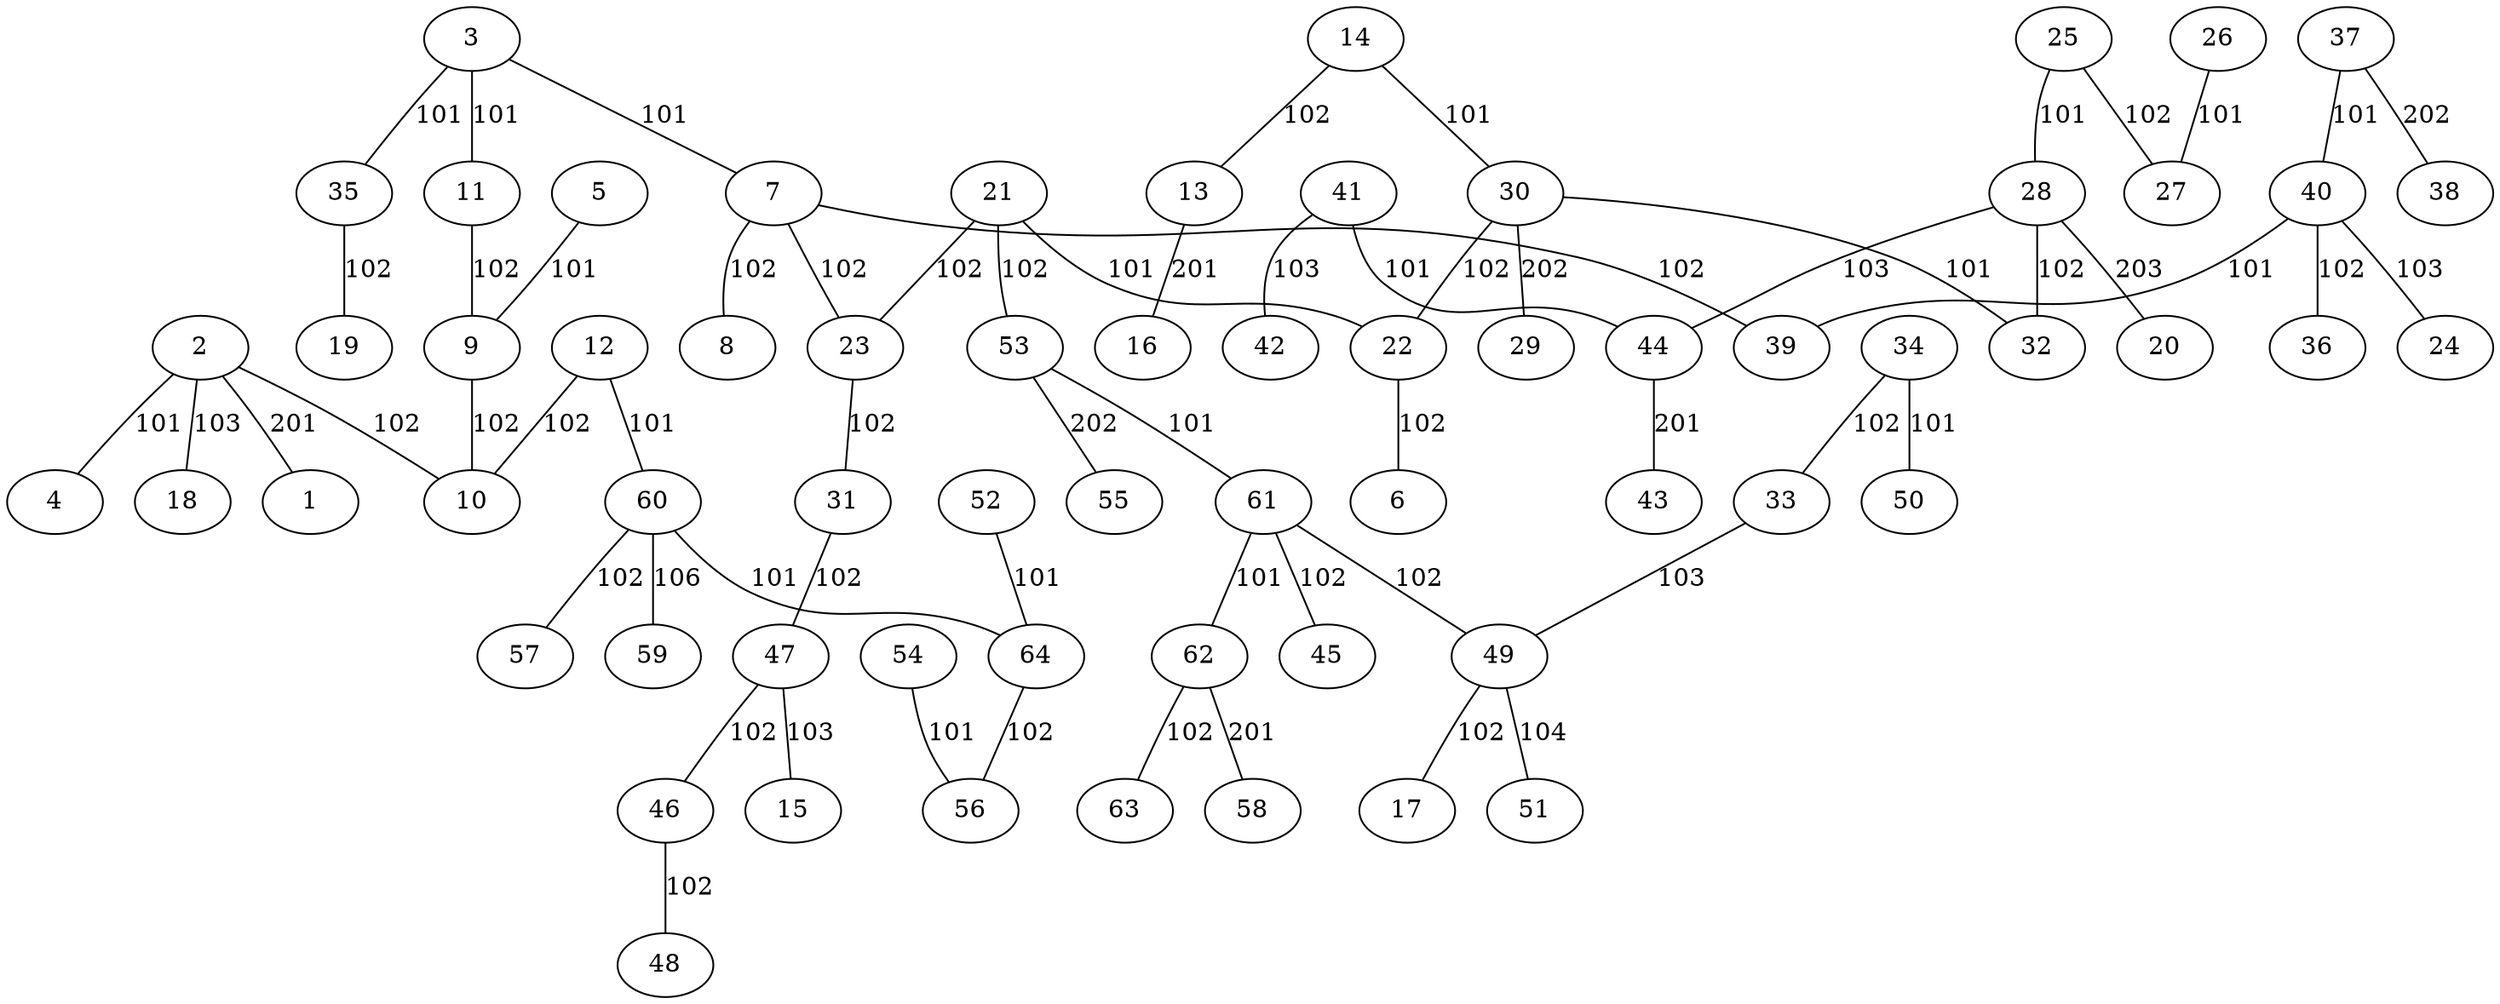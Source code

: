 graph {
    2--4 [label=101];
    2--10 [label=102];
    2--18 [label=103];
    2--1 [label=201];
    3--7 [label=101];
    3--11 [label=101];
    3--35 [label=101];
    7--8 [label=102];
    7--23 [label=102];
    7--39 [label=102];
    11--9 [label=102];
    35--19 [label=102];
    5--9 [label=101];
    9--10 [label=102];
    12--60 [label=101];
    12--10 [label=102];
    60--64 [label=101];
    60--57 [label=102];
    60--59 [label=106];
    14--30 [label=101];
    14--13 [label=102];
    30--32 [label=101];
    30--22 [label=102];
    30--29 [label=202];
    21--22 [label=101];
    21--23 [label=102];
    21--53 [label=102];
    22--6 [label=102];
    25--28 [label=101];
    25--27 [label=102];
    28--32 [label=102];
    28--44 [label=103];
    28--20 [label=203];
    26--27 [label=101];
    34--50 [label=101];
    34--33 [label=102];
    37--40 [label=101];
    37--38 [label=202];
    40--39 [label=101];
    40--36 [label=102];
    40--24 [label=103];
    41--44 [label=101];
    41--42 [label=103];
    44--43 [label=201];
    52--64 [label=101];
    64--56 [label=102];
    53--61 [label=101];
    53--55 [label=202];
    61--62 [label=101];
    61--45 [label=102];
    61--49 [label=102];
    54--56 [label=101];
    62--63 [label=102];
    62--58 [label=201];
    23--31 [label=102];
    31--47 [label=102];
    47--46 [label=102];
    47--15 [label=103];
    33--49 [label=103];
    46--48 [label=102];
    49--17 [label=102];
    49--51 [label=104];
    13--16 [label=201];
}